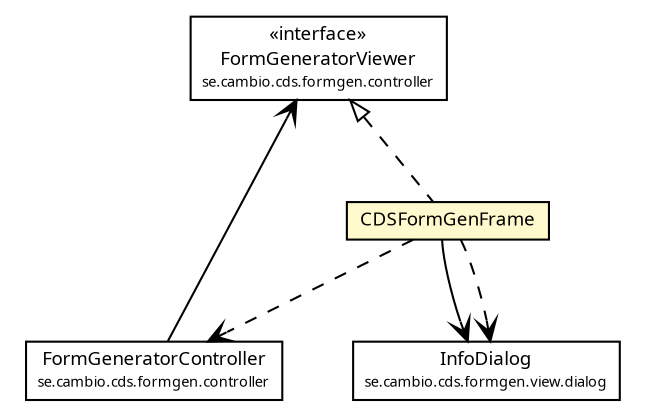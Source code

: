 #!/usr/local/bin/dot
#
# Class diagram 
# Generated by UMLGraph version R5_6 (http://www.umlgraph.org/)
#

digraph G {
	edge [fontname="Trebuchet MS",fontsize=10,labelfontname="Trebuchet MS",labelfontsize=10];
	node [fontname="Trebuchet MS",fontsize=10,shape=plaintext];
	nodesep=0.25;
	ranksep=0.5;
	// se.cambio.cds.formgen.controller.FormGeneratorViewer
	c100287 [label=<<table title="se.cambio.cds.formgen.controller.FormGeneratorViewer" border="0" cellborder="1" cellspacing="0" cellpadding="2" port="p" href="../../controller/FormGeneratorViewer.html">
		<tr><td><table border="0" cellspacing="0" cellpadding="1">
<tr><td align="center" balign="center"> &#171;interface&#187; </td></tr>
<tr><td align="center" balign="center"><font face="Trebuchet MS"> FormGeneratorViewer </font></td></tr>
<tr><td align="center" balign="center"><font face="Trebuchet MS" point-size="7.0"> se.cambio.cds.formgen.controller </font></td></tr>
		</table></td></tr>
		</table>>, URL="../../controller/FormGeneratorViewer.html", fontname="Trebuchet MS", fontcolor="black", fontsize=9.0];
	// se.cambio.cds.formgen.controller.FormGeneratorController
	c100288 [label=<<table title="se.cambio.cds.formgen.controller.FormGeneratorController" border="0" cellborder="1" cellspacing="0" cellpadding="2" port="p" href="../../controller/FormGeneratorController.html">
		<tr><td><table border="0" cellspacing="0" cellpadding="1">
<tr><td align="center" balign="center"><font face="Trebuchet MS"> FormGeneratorController </font></td></tr>
<tr><td align="center" balign="center"><font face="Trebuchet MS" point-size="7.0"> se.cambio.cds.formgen.controller </font></td></tr>
		</table></td></tr>
		</table>>, URL="../../controller/FormGeneratorController.html", fontname="Trebuchet MS", fontcolor="black", fontsize=9.0];
	// se.cambio.cds.formgen.view.dialog.InfoDialog
	c100290 [label=<<table title="se.cambio.cds.formgen.view.dialog.InfoDialog" border="0" cellborder="1" cellspacing="0" cellpadding="2" port="p" href="../dialog/InfoDialog.html">
		<tr><td><table border="0" cellspacing="0" cellpadding="1">
<tr><td align="center" balign="center"><font face="Trebuchet MS"> InfoDialog </font></td></tr>
<tr><td align="center" balign="center"><font face="Trebuchet MS" point-size="7.0"> se.cambio.cds.formgen.view.dialog </font></td></tr>
		</table></td></tr>
		</table>>, URL="../dialog/InfoDialog.html", fontname="Trebuchet MS", fontcolor="black", fontsize=9.0];
	// se.cambio.cds.formgen.view.frame.CDSFormGenFrame
	c100293 [label=<<table title="se.cambio.cds.formgen.view.frame.CDSFormGenFrame" border="0" cellborder="1" cellspacing="0" cellpadding="2" port="p" bgcolor="lemonChiffon" href="./CDSFormGenFrame.html">
		<tr><td><table border="0" cellspacing="0" cellpadding="1">
<tr><td align="center" balign="center"><font face="Trebuchet MS"> CDSFormGenFrame </font></td></tr>
		</table></td></tr>
		</table>>, URL="./CDSFormGenFrame.html", fontname="Trebuchet MS", fontcolor="black", fontsize=9.0];
	//se.cambio.cds.formgen.view.frame.CDSFormGenFrame implements se.cambio.cds.formgen.controller.FormGeneratorViewer
	c100287:p -> c100293:p [dir=back,arrowtail=empty,style=dashed];
	// se.cambio.cds.formgen.controller.FormGeneratorController NAVASSOC se.cambio.cds.formgen.controller.FormGeneratorViewer
	c100288:p -> c100287:p [taillabel="", label="", headlabel="", fontname="Trebuchet MS", fontcolor="black", fontsize=10.0, color="black", arrowhead=open];
	// se.cambio.cds.formgen.view.frame.CDSFormGenFrame NAVASSOC se.cambio.cds.formgen.view.dialog.InfoDialog
	c100293:p -> c100290:p [taillabel="", label="", headlabel="", fontname="Trebuchet MS", fontcolor="black", fontsize=10.0, color="black", arrowhead=open];
	// se.cambio.cds.formgen.view.frame.CDSFormGenFrame DEPEND se.cambio.cds.formgen.controller.FormGeneratorController
	c100293:p -> c100288:p [taillabel="", label="", headlabel="", fontname="Trebuchet MS", fontcolor="black", fontsize=10.0, color="black", arrowhead=open, style=dashed];
	// se.cambio.cds.formgen.view.frame.CDSFormGenFrame DEPEND se.cambio.cds.formgen.view.dialog.InfoDialog
	c100293:p -> c100290:p [taillabel="", label="", headlabel="", fontname="Trebuchet MS", fontcolor="black", fontsize=10.0, color="black", arrowhead=open, style=dashed];
}

